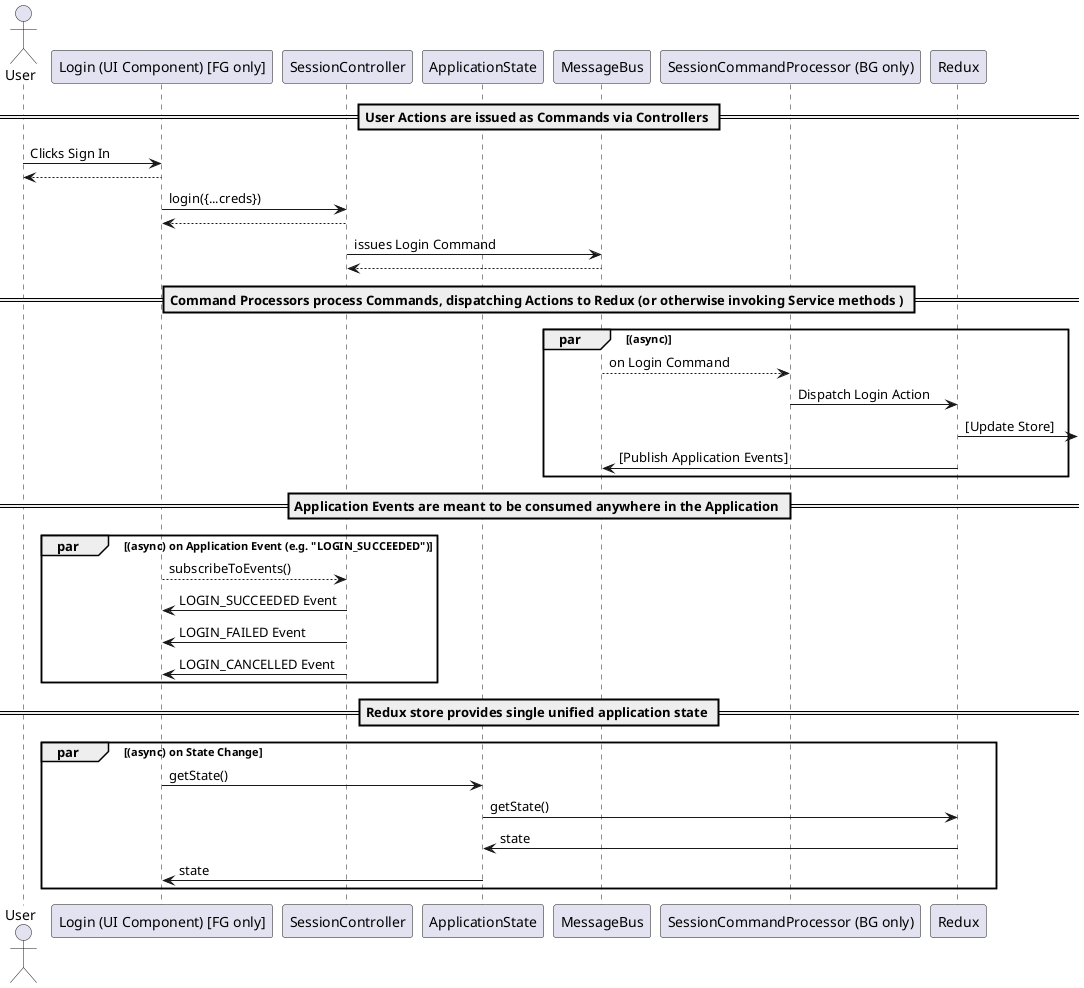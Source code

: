 @startuml

actor User order 1
participant "Login (UI Component) [FG only]" as Login order 10
participant "ApplicationState" as ApplicationState order 30
participant "SessionController" as SessionController order 20
participant "MessageBus" as MessageBus order 40
participant "SessionCommandProcessor (BG only)" as SessionCommandProcessor order 50
participant Redux order 60

== User Actions are issued as Commands via Controllers ==

User -> Login : Clicks Sign In
User <-- Login

Login -> SessionController : login({...creds})
Login <-- SessionController
SessionController -> MessageBus : issues Login Command
SessionController <-- MessageBus

== Command Processors process Commands, dispatching Actions to Redux (or otherwise invoking Service methods ) ==

par (async)
MessageBus --> SessionCommandProcessor : on Login Command
SessionCommandProcessor -> Redux : Dispatch Login Action
Redux -> : [Update Store]
Redux -> MessageBus : [Publish Application Events]
end

== Application Events are meant to be consumed anywhere in the Application ==

par (async) on Application Event (e.g. "LOGIN_SUCCEEDED")
Login --> SessionController : subscribeToEvents()
Login <- SessionController : LOGIN_SUCCEEDED Event
Login <- SessionController : LOGIN_FAILED Event
Login <- SessionController : LOGIN_CANCELLED Event

end

== Redux store provides single unified application state ==

par (async) on State Change
Login -> ApplicationState : getState()
ApplicationState -> Redux : getState()
ApplicationState <- Redux : state
Login <- ApplicationState : state

end

@enduml


